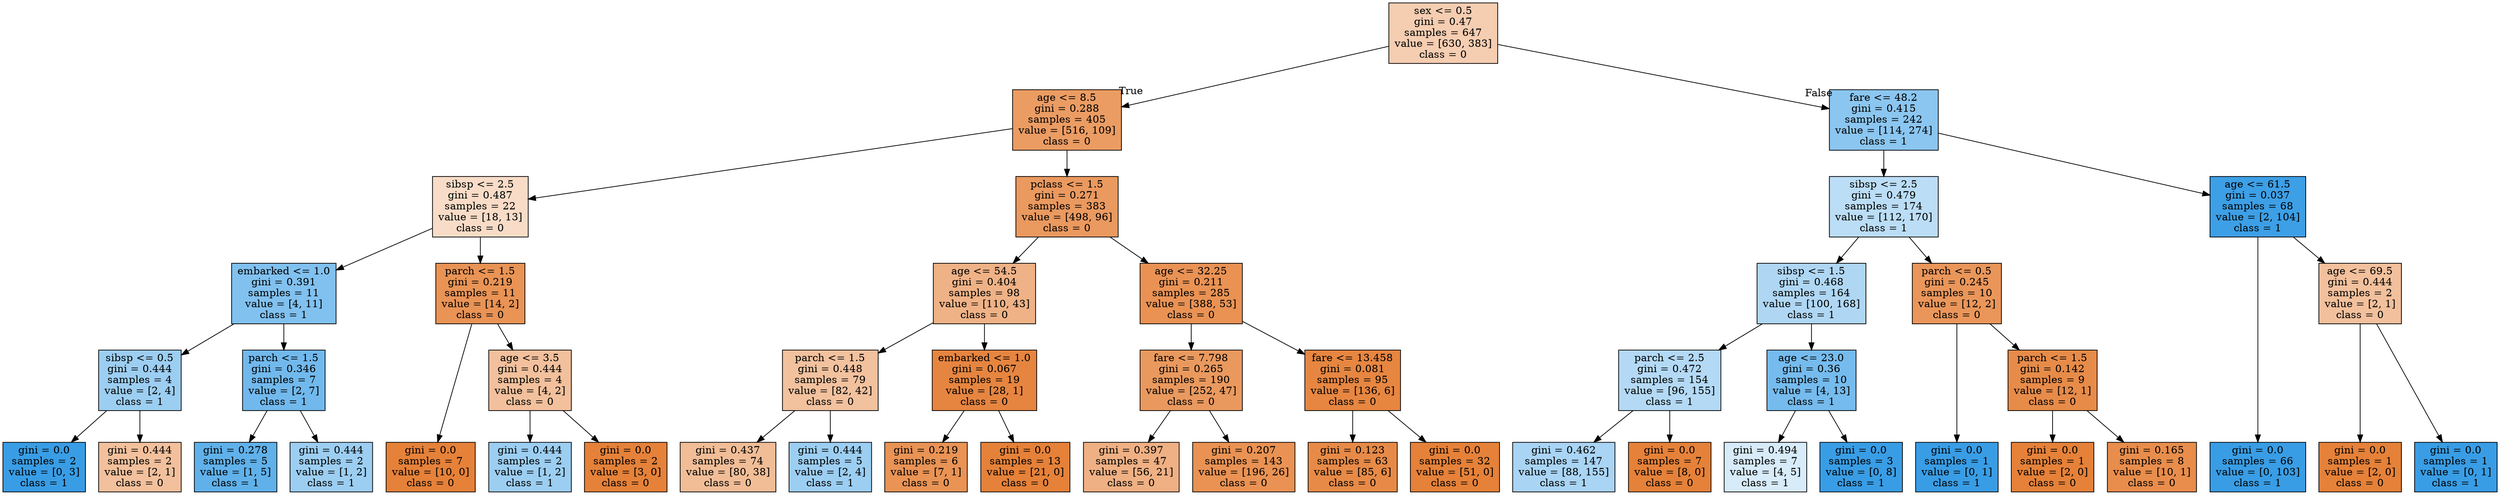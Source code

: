 digraph Tree {
node [shape=box, style="filled", color="black"] ;
graph [ranksep=equally, splines=polyline] ;
0 [label="sex <= 0.5\ngini = 0.47\nsamples = 647\nvalue = [630, 383]\nclass = 0", fillcolor="#e5813964"] ;
1 [label="age <= 8.5\ngini = 0.288\nsamples = 405\nvalue = [516, 109]\nclass = 0", fillcolor="#e58139c9"] ;
0 -> 1 [labeldistance=2.5, labelangle=45, headlabel="True"] ;
2 [label="sibsp <= 2.5\ngini = 0.487\nsamples = 22\nvalue = [18, 13]\nclass = 0", fillcolor="#e5813947"] ;
1 -> 2 ;
3 [label="embarked <= 1.0\ngini = 0.391\nsamples = 11\nvalue = [4, 11]\nclass = 1", fillcolor="#399de5a2"] ;
2 -> 3 ;
4 [label="sibsp <= 0.5\ngini = 0.444\nsamples = 4\nvalue = [2, 4]\nclass = 1", fillcolor="#399de57f"] ;
3 -> 4 ;
5 [label="gini = 0.0\nsamples = 2\nvalue = [0, 3]\nclass = 1", fillcolor="#399de5ff"] ;
4 -> 5 ;
6 [label="gini = 0.444\nsamples = 2\nvalue = [2, 1]\nclass = 0", fillcolor="#e581397f"] ;
4 -> 6 ;
7 [label="parch <= 1.5\ngini = 0.346\nsamples = 7\nvalue = [2, 7]\nclass = 1", fillcolor="#399de5b6"] ;
3 -> 7 ;
8 [label="gini = 0.278\nsamples = 5\nvalue = [1, 5]\nclass = 1", fillcolor="#399de5cc"] ;
7 -> 8 ;
9 [label="gini = 0.444\nsamples = 2\nvalue = [1, 2]\nclass = 1", fillcolor="#399de57f"] ;
7 -> 9 ;
10 [label="parch <= 1.5\ngini = 0.219\nsamples = 11\nvalue = [14, 2]\nclass = 0", fillcolor="#e58139db"] ;
2 -> 10 ;
11 [label="gini = 0.0\nsamples = 7\nvalue = [10, 0]\nclass = 0", fillcolor="#e58139ff"] ;
10 -> 11 ;
12 [label="age <= 3.5\ngini = 0.444\nsamples = 4\nvalue = [4, 2]\nclass = 0", fillcolor="#e581397f"] ;
10 -> 12 ;
13 [label="gini = 0.444\nsamples = 2\nvalue = [1, 2]\nclass = 1", fillcolor="#399de57f"] ;
12 -> 13 ;
14 [label="gini = 0.0\nsamples = 2\nvalue = [3, 0]\nclass = 0", fillcolor="#e58139ff"] ;
12 -> 14 ;
15 [label="pclass <= 1.5\ngini = 0.271\nsamples = 383\nvalue = [498, 96]\nclass = 0", fillcolor="#e58139ce"] ;
1 -> 15 ;
16 [label="age <= 54.5\ngini = 0.404\nsamples = 98\nvalue = [110, 43]\nclass = 0", fillcolor="#e581399b"] ;
15 -> 16 ;
17 [label="parch <= 1.5\ngini = 0.448\nsamples = 79\nvalue = [82, 42]\nclass = 0", fillcolor="#e581397c"] ;
16 -> 17 ;
18 [label="gini = 0.437\nsamples = 74\nvalue = [80, 38]\nclass = 0", fillcolor="#e5813986"] ;
17 -> 18 ;
19 [label="gini = 0.444\nsamples = 5\nvalue = [2, 4]\nclass = 1", fillcolor="#399de57f"] ;
17 -> 19 ;
20 [label="embarked <= 1.0\ngini = 0.067\nsamples = 19\nvalue = [28, 1]\nclass = 0", fillcolor="#e58139f6"] ;
16 -> 20 ;
21 [label="gini = 0.219\nsamples = 6\nvalue = [7, 1]\nclass = 0", fillcolor="#e58139db"] ;
20 -> 21 ;
22 [label="gini = 0.0\nsamples = 13\nvalue = [21, 0]\nclass = 0", fillcolor="#e58139ff"] ;
20 -> 22 ;
23 [label="age <= 32.25\ngini = 0.211\nsamples = 285\nvalue = [388, 53]\nclass = 0", fillcolor="#e58139dc"] ;
15 -> 23 ;
24 [label="fare <= 7.798\ngini = 0.265\nsamples = 190\nvalue = [252, 47]\nclass = 0", fillcolor="#e58139cf"] ;
23 -> 24 ;
25 [label="gini = 0.397\nsamples = 47\nvalue = [56, 21]\nclass = 0", fillcolor="#e581399f"] ;
24 -> 25 ;
26 [label="gini = 0.207\nsamples = 143\nvalue = [196, 26]\nclass = 0", fillcolor="#e58139dd"] ;
24 -> 26 ;
27 [label="fare <= 13.458\ngini = 0.081\nsamples = 95\nvalue = [136, 6]\nclass = 0", fillcolor="#e58139f4"] ;
23 -> 27 ;
28 [label="gini = 0.123\nsamples = 63\nvalue = [85, 6]\nclass = 0", fillcolor="#e58139ed"] ;
27 -> 28 ;
29 [label="gini = 0.0\nsamples = 32\nvalue = [51, 0]\nclass = 0", fillcolor="#e58139ff"] ;
27 -> 29 ;
30 [label="fare <= 48.2\ngini = 0.415\nsamples = 242\nvalue = [114, 274]\nclass = 1", fillcolor="#399de595"] ;
0 -> 30 [labeldistance=2.5, labelangle=-45, headlabel="False"] ;
31 [label="sibsp <= 2.5\ngini = 0.479\nsamples = 174\nvalue = [112, 170]\nclass = 1", fillcolor="#399de557"] ;
30 -> 31 ;
32 [label="sibsp <= 1.5\ngini = 0.468\nsamples = 164\nvalue = [100, 168]\nclass = 1", fillcolor="#399de567"] ;
31 -> 32 ;
33 [label="parch <= 2.5\ngini = 0.472\nsamples = 154\nvalue = [96, 155]\nclass = 1", fillcolor="#399de561"] ;
32 -> 33 ;
34 [label="gini = 0.462\nsamples = 147\nvalue = [88, 155]\nclass = 1", fillcolor="#399de56e"] ;
33 -> 34 ;
35 [label="gini = 0.0\nsamples = 7\nvalue = [8, 0]\nclass = 0", fillcolor="#e58139ff"] ;
33 -> 35 ;
36 [label="age <= 23.0\ngini = 0.36\nsamples = 10\nvalue = [4, 13]\nclass = 1", fillcolor="#399de5b1"] ;
32 -> 36 ;
37 [label="gini = 0.494\nsamples = 7\nvalue = [4, 5]\nclass = 1", fillcolor="#399de533"] ;
36 -> 37 ;
38 [label="gini = 0.0\nsamples = 3\nvalue = [0, 8]\nclass = 1", fillcolor="#399de5ff"] ;
36 -> 38 ;
39 [label="parch <= 0.5\ngini = 0.245\nsamples = 10\nvalue = [12, 2]\nclass = 0", fillcolor="#e58139d4"] ;
31 -> 39 ;
40 [label="gini = 0.0\nsamples = 1\nvalue = [0, 1]\nclass = 1", fillcolor="#399de5ff"] ;
39 -> 40 ;
41 [label="parch <= 1.5\ngini = 0.142\nsamples = 9\nvalue = [12, 1]\nclass = 0", fillcolor="#e58139ea"] ;
39 -> 41 ;
42 [label="gini = 0.0\nsamples = 1\nvalue = [2, 0]\nclass = 0", fillcolor="#e58139ff"] ;
41 -> 42 ;
43 [label="gini = 0.165\nsamples = 8\nvalue = [10, 1]\nclass = 0", fillcolor="#e58139e6"] ;
41 -> 43 ;
44 [label="age <= 61.5\ngini = 0.037\nsamples = 68\nvalue = [2, 104]\nclass = 1", fillcolor="#399de5fa"] ;
30 -> 44 ;
45 [label="gini = 0.0\nsamples = 66\nvalue = [0, 103]\nclass = 1", fillcolor="#399de5ff"] ;
44 -> 45 ;
46 [label="age <= 69.5\ngini = 0.444\nsamples = 2\nvalue = [2, 1]\nclass = 0", fillcolor="#e581397f"] ;
44 -> 46 ;
47 [label="gini = 0.0\nsamples = 1\nvalue = [2, 0]\nclass = 0", fillcolor="#e58139ff"] ;
46 -> 47 ;
48 [label="gini = 0.0\nsamples = 1\nvalue = [0, 1]\nclass = 1", fillcolor="#399de5ff"] ;
46 -> 48 ;
{rank=same ; 0} ;
{rank=same ; 1; 30} ;
{rank=same ; 2; 15; 31; 44} ;
{rank=same ; 3; 10; 16; 23; 32; 39; 46} ;
{rank=same ; 4; 7; 12; 17; 20; 24; 27; 33; 36; 41} ;
{rank=same ; 5; 6; 8; 9; 11; 13; 14; 18; 19; 21; 22; 25; 26; 28; 29; 34; 35; 37; 38; 40; 42; 43; 45; 47; 48} ;
}